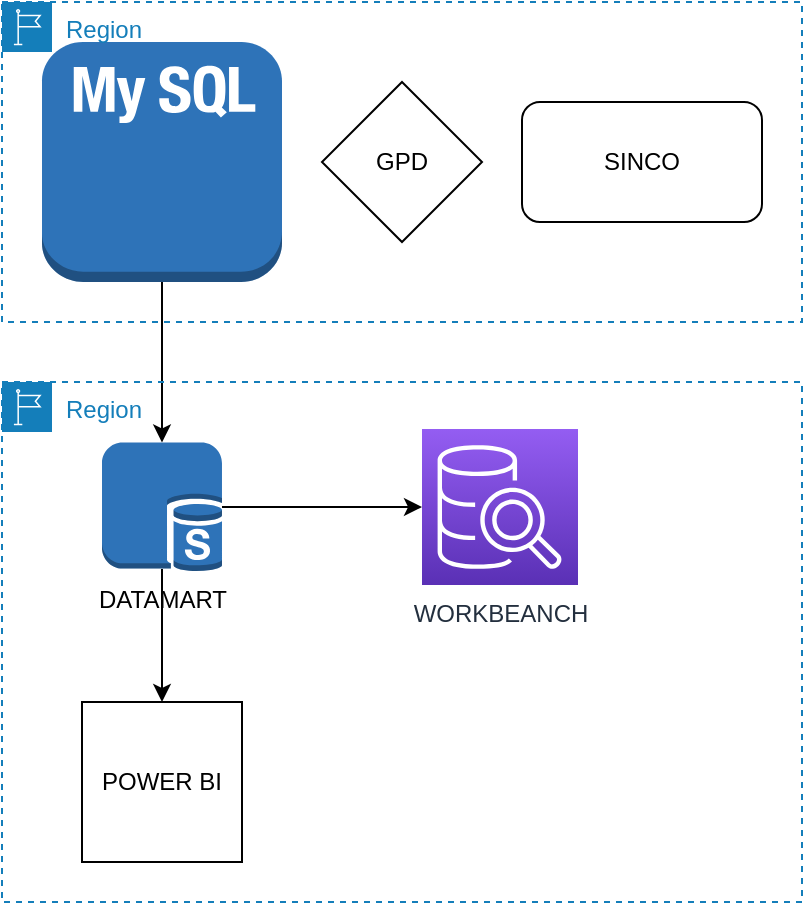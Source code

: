 <mxfile version="16.6.4" type="github">
  <diagram id="P-S5E15urBxkvsZ35PPI" name="Page-1">
    <mxGraphModel dx="1108" dy="1651" grid="1" gridSize="10" guides="1" tooltips="1" connect="1" arrows="1" fold="1" page="1" pageScale="1" pageWidth="827" pageHeight="1169" math="0" shadow="0">
      <root>
        <mxCell id="0" />
        <mxCell id="1" parent="0" />
        <mxCell id="R6G5QbC7Tn8FdxOekbgk-1" value="WORKBEANCH" style="sketch=0;points=[[0,0,0],[0.25,0,0],[0.5,0,0],[0.75,0,0],[1,0,0],[0,1,0],[0.25,1,0],[0.5,1,0],[0.75,1,0],[1,1,0],[0,0.25,0],[0,0.5,0],[0,0.75,0],[1,0.25,0],[1,0.5,0],[1,0.75,0]];outlineConnect=0;fontColor=#232F3E;gradientColor=#945DF2;gradientDirection=north;fillColor=#5A30B5;strokeColor=#ffffff;dashed=0;verticalLabelPosition=bottom;verticalAlign=top;align=center;html=1;fontSize=12;fontStyle=0;aspect=fixed;shape=mxgraph.aws4.resourceIcon;resIcon=mxgraph.aws4.sql_workbench;" vertex="1" parent="1">
          <mxGeometry x="230" y="-246.5" width="78" height="78" as="geometry" />
        </mxCell>
        <mxCell id="R6G5QbC7Tn8FdxOekbgk-6" style="edgeStyle=none;rounded=0;orthogonalLoop=1;jettySize=auto;html=1;exitX=0.5;exitY=1;exitDx=0;exitDy=0;exitPerimeter=0;" edge="1" parent="1" source="R6G5QbC7Tn8FdxOekbgk-2" target="R6G5QbC7Tn8FdxOekbgk-5">
          <mxGeometry relative="1" as="geometry" />
        </mxCell>
        <mxCell id="R6G5QbC7Tn8FdxOekbgk-2" value="" style="outlineConnect=0;dashed=0;verticalLabelPosition=bottom;verticalAlign=top;align=center;html=1;shape=mxgraph.aws3.mysql_db_instance_2;fillColor=#2E73B8;gradientColor=none;" vertex="1" parent="1">
          <mxGeometry x="40" y="-440" width="120" height="120" as="geometry" />
        </mxCell>
        <mxCell id="R6G5QbC7Tn8FdxOekbgk-3" value="SINCO" style="rounded=1;whiteSpace=wrap;html=1;" vertex="1" parent="1">
          <mxGeometry x="280" y="-410" width="120" height="60" as="geometry" />
        </mxCell>
        <mxCell id="R6G5QbC7Tn8FdxOekbgk-4" value="GPD" style="rhombus;whiteSpace=wrap;html=1;" vertex="1" parent="1">
          <mxGeometry x="180" y="-420" width="80" height="80" as="geometry" />
        </mxCell>
        <mxCell id="R6G5QbC7Tn8FdxOekbgk-7" style="edgeStyle=none;rounded=0;orthogonalLoop=1;jettySize=auto;html=1;exitX=1;exitY=0.5;exitDx=0;exitDy=0;exitPerimeter=0;entryX=0;entryY=0.5;entryDx=0;entryDy=0;entryPerimeter=0;" edge="1" parent="1" source="R6G5QbC7Tn8FdxOekbgk-5" target="R6G5QbC7Tn8FdxOekbgk-1">
          <mxGeometry relative="1" as="geometry" />
        </mxCell>
        <mxCell id="R6G5QbC7Tn8FdxOekbgk-11" style="edgeStyle=none;rounded=0;orthogonalLoop=1;jettySize=auto;html=1;exitX=0.5;exitY=0.98;exitDx=0;exitDy=0;exitPerimeter=0;entryX=0.5;entryY=0;entryDx=0;entryDy=0;" edge="1" parent="1" source="R6G5QbC7Tn8FdxOekbgk-5" target="R6G5QbC7Tn8FdxOekbgk-9">
          <mxGeometry relative="1" as="geometry" />
        </mxCell>
        <mxCell id="R6G5QbC7Tn8FdxOekbgk-5" value="DATAMART" style="outlineConnect=0;dashed=0;verticalLabelPosition=bottom;verticalAlign=top;align=center;html=1;shape=mxgraph.aws3.sql_slave;fillColor=#2E73B8;gradientColor=none;" vertex="1" parent="1">
          <mxGeometry x="70" y="-239.75" width="60" height="64.5" as="geometry" />
        </mxCell>
        <mxCell id="R6G5QbC7Tn8FdxOekbgk-8" value="Region" style="points=[[0,0],[0.25,0],[0.5,0],[0.75,0],[1,0],[1,0.25],[1,0.5],[1,0.75],[1,1],[0.75,1],[0.5,1],[0.25,1],[0,1],[0,0.75],[0,0.5],[0,0.25]];outlineConnect=0;gradientColor=none;html=1;whiteSpace=wrap;fontSize=12;fontStyle=0;container=1;pointerEvents=0;collapsible=0;recursiveResize=0;shape=mxgraph.aws4.group;grIcon=mxgraph.aws4.group_region;strokeColor=#147EBA;fillColor=none;verticalAlign=top;align=left;spacingLeft=30;fontColor=#147EBA;dashed=1;" vertex="1" parent="1">
          <mxGeometry x="20" y="-460" width="400" height="160" as="geometry" />
        </mxCell>
        <mxCell id="R6G5QbC7Tn8FdxOekbgk-9" value="POWER BI" style="whiteSpace=wrap;html=1;aspect=fixed;" vertex="1" parent="1">
          <mxGeometry x="60" y="-110" width="80" height="80" as="geometry" />
        </mxCell>
        <mxCell id="R6G5QbC7Tn8FdxOekbgk-12" value="Region" style="points=[[0,0],[0.25,0],[0.5,0],[0.75,0],[1,0],[1,0.25],[1,0.5],[1,0.75],[1,1],[0.75,1],[0.5,1],[0.25,1],[0,1],[0,0.75],[0,0.5],[0,0.25]];outlineConnect=0;gradientColor=none;html=1;whiteSpace=wrap;fontSize=12;fontStyle=0;container=1;pointerEvents=0;collapsible=0;recursiveResize=0;shape=mxgraph.aws4.group;grIcon=mxgraph.aws4.group_region;strokeColor=#147EBA;fillColor=none;verticalAlign=top;align=left;spacingLeft=30;fontColor=#147EBA;dashed=1;" vertex="1" parent="1">
          <mxGeometry x="20" y="-270" width="400" height="260" as="geometry" />
        </mxCell>
      </root>
    </mxGraphModel>
  </diagram>
</mxfile>
